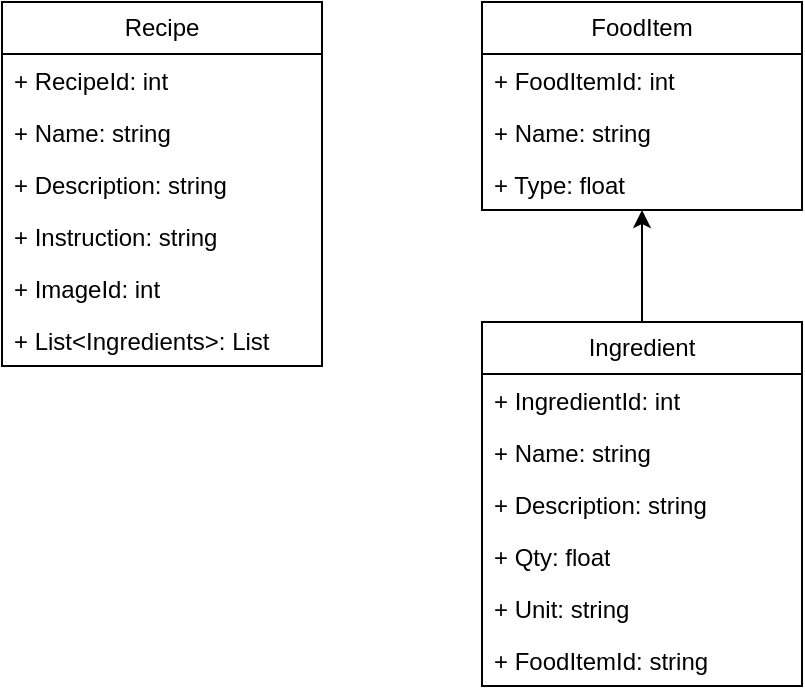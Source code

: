 <mxfile version="22.0.0" type="device">
  <diagram name="Page-1" id="oi89eVpg2YNnzQQ4ic12">
    <mxGraphModel dx="472" dy="772" grid="1" gridSize="10" guides="1" tooltips="1" connect="1" arrows="1" fold="1" page="1" pageScale="1" pageWidth="827" pageHeight="1169" math="0" shadow="0">
      <root>
        <mxCell id="0" />
        <mxCell id="1" parent="0" />
        <mxCell id="SJrKJrI-uOIp4AoqYvO3-1" value="Recipe" style="swimlane;fontStyle=0;childLayout=stackLayout;horizontal=1;startSize=26;fillColor=none;horizontalStack=0;resizeParent=1;resizeParentMax=0;resizeLast=0;collapsible=1;marginBottom=0;whiteSpace=wrap;html=1;" vertex="1" parent="1">
          <mxGeometry x="40" y="40" width="160" height="182" as="geometry" />
        </mxCell>
        <mxCell id="SJrKJrI-uOIp4AoqYvO3-2" value="+ RecipeId: int&amp;nbsp;" style="text;strokeColor=none;fillColor=none;align=left;verticalAlign=top;spacingLeft=4;spacingRight=4;overflow=hidden;rotatable=0;points=[[0,0.5],[1,0.5]];portConstraint=eastwest;whiteSpace=wrap;html=1;" vertex="1" parent="SJrKJrI-uOIp4AoqYvO3-1">
          <mxGeometry y="26" width="160" height="26" as="geometry" />
        </mxCell>
        <mxCell id="SJrKJrI-uOIp4AoqYvO3-3" value="+ Name: string" style="text;strokeColor=none;fillColor=none;align=left;verticalAlign=top;spacingLeft=4;spacingRight=4;overflow=hidden;rotatable=0;points=[[0,0.5],[1,0.5]];portConstraint=eastwest;whiteSpace=wrap;html=1;" vertex="1" parent="SJrKJrI-uOIp4AoqYvO3-1">
          <mxGeometry y="52" width="160" height="26" as="geometry" />
        </mxCell>
        <mxCell id="SJrKJrI-uOIp4AoqYvO3-9" value="+ Description: string" style="text;strokeColor=none;fillColor=none;align=left;verticalAlign=top;spacingLeft=4;spacingRight=4;overflow=hidden;rotatable=0;points=[[0,0.5],[1,0.5]];portConstraint=eastwest;whiteSpace=wrap;html=1;" vertex="1" parent="SJrKJrI-uOIp4AoqYvO3-1">
          <mxGeometry y="78" width="160" height="26" as="geometry" />
        </mxCell>
        <mxCell id="SJrKJrI-uOIp4AoqYvO3-10" value="+ Instruction: string" style="text;strokeColor=none;fillColor=none;align=left;verticalAlign=top;spacingLeft=4;spacingRight=4;overflow=hidden;rotatable=0;points=[[0,0.5],[1,0.5]];portConstraint=eastwest;whiteSpace=wrap;html=1;" vertex="1" parent="SJrKJrI-uOIp4AoqYvO3-1">
          <mxGeometry y="104" width="160" height="26" as="geometry" />
        </mxCell>
        <mxCell id="SJrKJrI-uOIp4AoqYvO3-11" value="+ ImageId: int" style="text;strokeColor=none;fillColor=none;align=left;verticalAlign=top;spacingLeft=4;spacingRight=4;overflow=hidden;rotatable=0;points=[[0,0.5],[1,0.5]];portConstraint=eastwest;whiteSpace=wrap;html=1;" vertex="1" parent="SJrKJrI-uOIp4AoqYvO3-1">
          <mxGeometry y="130" width="160" height="26" as="geometry" />
        </mxCell>
        <mxCell id="SJrKJrI-uOIp4AoqYvO3-4" value="+ List&amp;lt;Ingredients&amp;gt;: List" style="text;strokeColor=none;fillColor=none;align=left;verticalAlign=top;spacingLeft=4;spacingRight=4;overflow=hidden;rotatable=0;points=[[0,0.5],[1,0.5]];portConstraint=eastwest;whiteSpace=wrap;html=1;" vertex="1" parent="SJrKJrI-uOIp4AoqYvO3-1">
          <mxGeometry y="156" width="160" height="26" as="geometry" />
        </mxCell>
        <mxCell id="SJrKJrI-uOIp4AoqYvO3-12" value="Ingredient" style="swimlane;fontStyle=0;childLayout=stackLayout;horizontal=1;startSize=26;fillColor=none;horizontalStack=0;resizeParent=1;resizeParentMax=0;resizeLast=0;collapsible=1;marginBottom=0;whiteSpace=wrap;html=1;" vertex="1" parent="1">
          <mxGeometry x="280" y="200" width="160" height="182" as="geometry" />
        </mxCell>
        <mxCell id="SJrKJrI-uOIp4AoqYvO3-13" value="+ IngredientId: int&amp;nbsp;" style="text;strokeColor=none;fillColor=none;align=left;verticalAlign=top;spacingLeft=4;spacingRight=4;overflow=hidden;rotatable=0;points=[[0,0.5],[1,0.5]];portConstraint=eastwest;whiteSpace=wrap;html=1;" vertex="1" parent="SJrKJrI-uOIp4AoqYvO3-12">
          <mxGeometry y="26" width="160" height="26" as="geometry" />
        </mxCell>
        <mxCell id="SJrKJrI-uOIp4AoqYvO3-14" value="+ Name: string" style="text;strokeColor=none;fillColor=none;align=left;verticalAlign=top;spacingLeft=4;spacingRight=4;overflow=hidden;rotatable=0;points=[[0,0.5],[1,0.5]];portConstraint=eastwest;whiteSpace=wrap;html=1;" vertex="1" parent="SJrKJrI-uOIp4AoqYvO3-12">
          <mxGeometry y="52" width="160" height="26" as="geometry" />
        </mxCell>
        <mxCell id="SJrKJrI-uOIp4AoqYvO3-34" value="+ Description: string" style="text;strokeColor=none;fillColor=none;align=left;verticalAlign=top;spacingLeft=4;spacingRight=4;overflow=hidden;rotatable=0;points=[[0,0.5],[1,0.5]];portConstraint=eastwest;whiteSpace=wrap;html=1;" vertex="1" parent="SJrKJrI-uOIp4AoqYvO3-12">
          <mxGeometry y="78" width="160" height="26" as="geometry" />
        </mxCell>
        <mxCell id="SJrKJrI-uOIp4AoqYvO3-15" value="+ Qty: float" style="text;strokeColor=none;fillColor=none;align=left;verticalAlign=top;spacingLeft=4;spacingRight=4;overflow=hidden;rotatable=0;points=[[0,0.5],[1,0.5]];portConstraint=eastwest;whiteSpace=wrap;html=1;" vertex="1" parent="SJrKJrI-uOIp4AoqYvO3-12">
          <mxGeometry y="104" width="160" height="26" as="geometry" />
        </mxCell>
        <mxCell id="SJrKJrI-uOIp4AoqYvO3-24" value="+ Unit: string" style="text;strokeColor=none;fillColor=none;align=left;verticalAlign=top;spacingLeft=4;spacingRight=4;overflow=hidden;rotatable=0;points=[[0,0.5],[1,0.5]];portConstraint=eastwest;whiteSpace=wrap;html=1;" vertex="1" parent="SJrKJrI-uOIp4AoqYvO3-12">
          <mxGeometry y="130" width="160" height="26" as="geometry" />
        </mxCell>
        <mxCell id="SJrKJrI-uOIp4AoqYvO3-30" value="+ FoodItemId: string" style="text;strokeColor=none;fillColor=none;align=left;verticalAlign=top;spacingLeft=4;spacingRight=4;overflow=hidden;rotatable=0;points=[[0,0.5],[1,0.5]];portConstraint=eastwest;whiteSpace=wrap;html=1;" vertex="1" parent="SJrKJrI-uOIp4AoqYvO3-12">
          <mxGeometry y="156" width="160" height="26" as="geometry" />
        </mxCell>
        <mxCell id="SJrKJrI-uOIp4AoqYvO3-25" value="FoodItem" style="swimlane;fontStyle=0;childLayout=stackLayout;horizontal=1;startSize=26;fillColor=none;horizontalStack=0;resizeParent=1;resizeParentMax=0;resizeLast=0;collapsible=1;marginBottom=0;whiteSpace=wrap;html=1;" vertex="1" parent="1">
          <mxGeometry x="280" y="40" width="160" height="104" as="geometry" />
        </mxCell>
        <mxCell id="SJrKJrI-uOIp4AoqYvO3-26" value="+ FoodItemId: int&amp;nbsp;" style="text;strokeColor=none;fillColor=none;align=left;verticalAlign=top;spacingLeft=4;spacingRight=4;overflow=hidden;rotatable=0;points=[[0,0.5],[1,0.5]];portConstraint=eastwest;whiteSpace=wrap;html=1;" vertex="1" parent="SJrKJrI-uOIp4AoqYvO3-25">
          <mxGeometry y="26" width="160" height="26" as="geometry" />
        </mxCell>
        <mxCell id="SJrKJrI-uOIp4AoqYvO3-27" value="+ Name: string" style="text;strokeColor=none;fillColor=none;align=left;verticalAlign=top;spacingLeft=4;spacingRight=4;overflow=hidden;rotatable=0;points=[[0,0.5],[1,0.5]];portConstraint=eastwest;whiteSpace=wrap;html=1;" vertex="1" parent="SJrKJrI-uOIp4AoqYvO3-25">
          <mxGeometry y="52" width="160" height="26" as="geometry" />
        </mxCell>
        <mxCell id="SJrKJrI-uOIp4AoqYvO3-28" value="+ Type: float" style="text;strokeColor=none;fillColor=none;align=left;verticalAlign=top;spacingLeft=4;spacingRight=4;overflow=hidden;rotatable=0;points=[[0,0.5],[1,0.5]];portConstraint=eastwest;whiteSpace=wrap;html=1;" vertex="1" parent="SJrKJrI-uOIp4AoqYvO3-25">
          <mxGeometry y="78" width="160" height="26" as="geometry" />
        </mxCell>
        <mxCell id="SJrKJrI-uOIp4AoqYvO3-33" value="" style="endArrow=classic;html=1;rounded=0;" edge="1" parent="1" source="SJrKJrI-uOIp4AoqYvO3-12" target="SJrKJrI-uOIp4AoqYvO3-25">
          <mxGeometry width="50" height="50" relative="1" as="geometry">
            <mxPoint x="550" y="290" as="sourcePoint" />
            <mxPoint x="600" y="240" as="targetPoint" />
          </mxGeometry>
        </mxCell>
      </root>
    </mxGraphModel>
  </diagram>
</mxfile>
